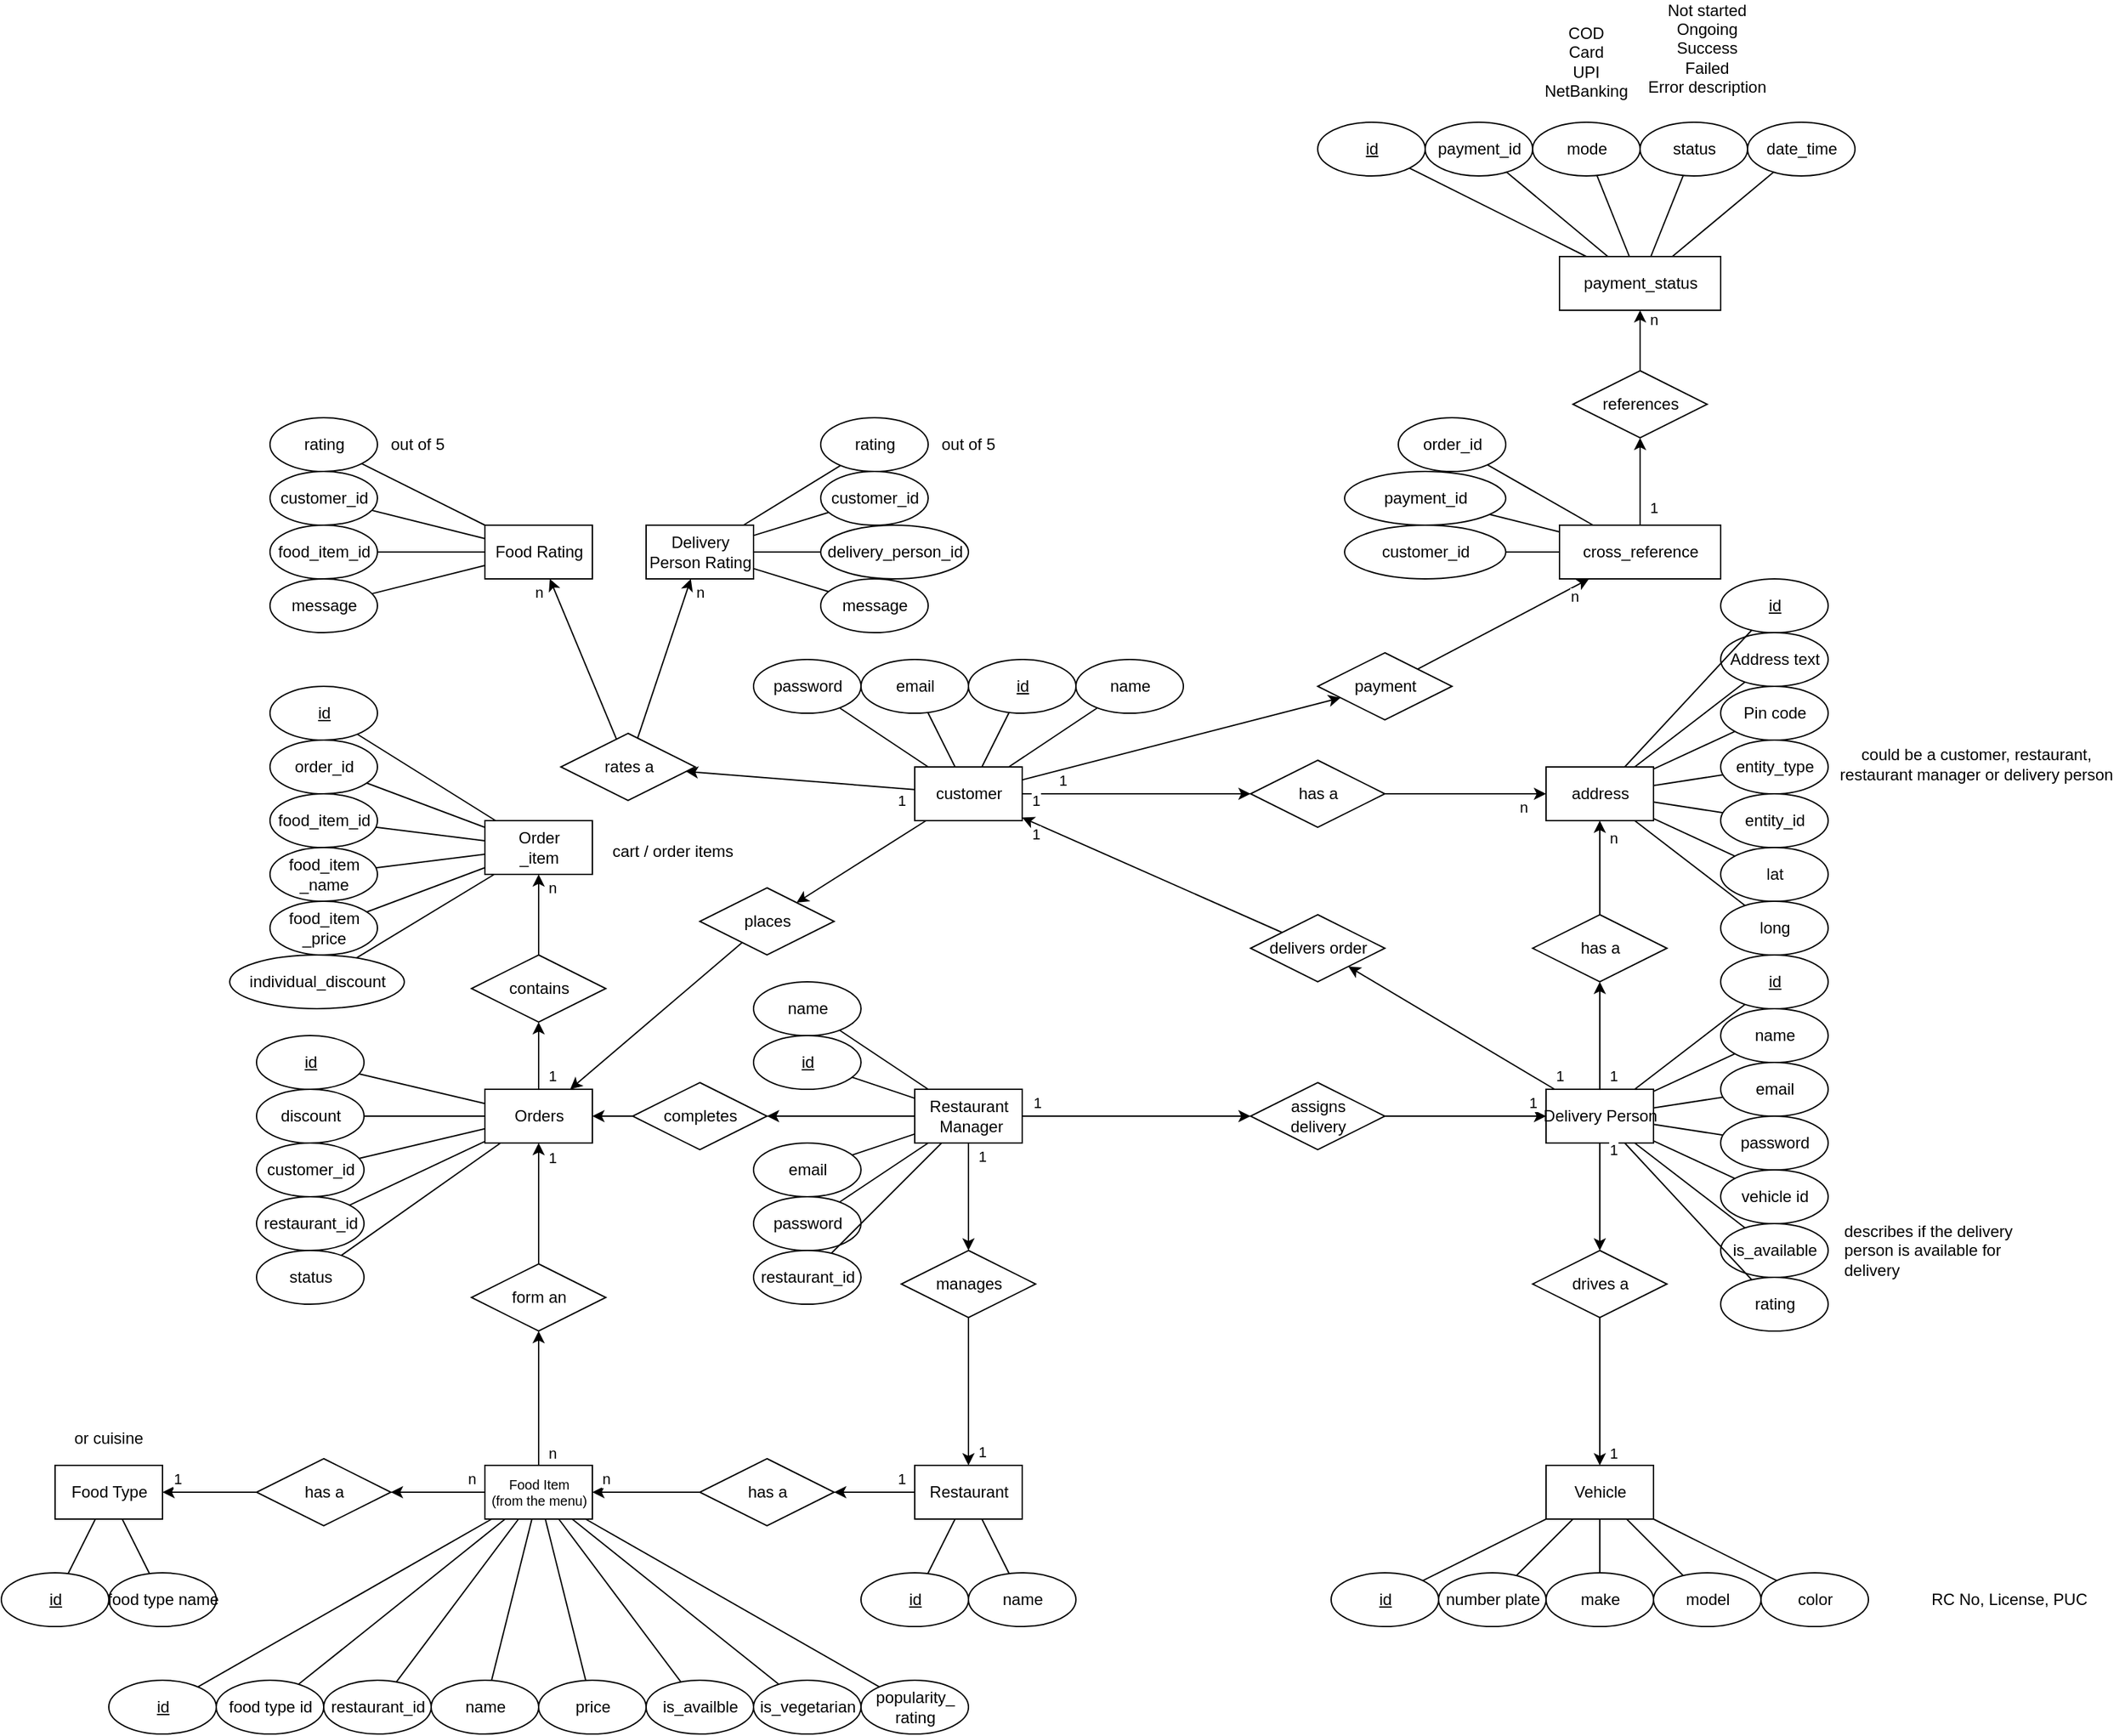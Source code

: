 <mxfile version="16.2.2" type="github">
  <diagram id="fd4n77I02KMqg5OLKuqp" name="Page-1">
    <mxGraphModel dx="1422" dy="1772" grid="1" gridSize="10" guides="1" tooltips="1" connect="1" arrows="1" fold="1" page="1" pageScale="1" pageWidth="1600" pageHeight="900" math="0" shadow="0">
      <root>
        <mxCell id="0" />
        <mxCell id="1" parent="0" />
        <mxCell id="MphkFnUnFCBE37njWN6I-1" value="customer" style="rounded=0;html=1;" parent="1" vertex="1">
          <mxGeometry x="720" y="140" width="80" height="40" as="geometry" />
        </mxCell>
        <mxCell id="MphkFnUnFCBE37njWN6I-2" value="id" style="ellipse;html=1;fontStyle=4" parent="1" vertex="1">
          <mxGeometry x="760" y="60" width="80" height="40" as="geometry" />
        </mxCell>
        <mxCell id="MphkFnUnFCBE37njWN6I-3" value="email" style="ellipse;html=1;" parent="1" vertex="1">
          <mxGeometry x="680" y="60" width="80" height="40" as="geometry" />
        </mxCell>
        <mxCell id="MphkFnUnFCBE37njWN6I-4" value="password" style="ellipse;html=1;" parent="1" vertex="1">
          <mxGeometry x="600" y="60" width="80" height="40" as="geometry" />
        </mxCell>
        <mxCell id="MphkFnUnFCBE37njWN6I-5" value="name" style="ellipse;html=1;" parent="1" vertex="1">
          <mxGeometry x="840" y="60" width="80" height="40" as="geometry" />
        </mxCell>
        <mxCell id="MphkFnUnFCBE37njWN6I-6" value="address" style="rounded=0;html=1;" parent="1" vertex="1">
          <mxGeometry x="1190" y="140" width="80" height="40" as="geometry" />
        </mxCell>
        <mxCell id="MphkFnUnFCBE37njWN6I-7" value="" style="endArrow=none;html=1;rounded=0;" parent="1" source="MphkFnUnFCBE37njWN6I-4" target="MphkFnUnFCBE37njWN6I-1" edge="1">
          <mxGeometry width="50" height="50" relative="1" as="geometry">
            <mxPoint x="960" y="310" as="sourcePoint" />
            <mxPoint x="1010" y="260" as="targetPoint" />
          </mxGeometry>
        </mxCell>
        <mxCell id="MphkFnUnFCBE37njWN6I-8" value="" style="endArrow=none;html=1;rounded=0;" parent="1" source="MphkFnUnFCBE37njWN6I-3" target="MphkFnUnFCBE37njWN6I-1" edge="1">
          <mxGeometry width="50" height="50" relative="1" as="geometry">
            <mxPoint x="690" y="170" as="sourcePoint" />
            <mxPoint x="730" y="170" as="targetPoint" />
          </mxGeometry>
        </mxCell>
        <mxCell id="MphkFnUnFCBE37njWN6I-9" value="" style="endArrow=none;html=1;rounded=0;" parent="1" source="MphkFnUnFCBE37njWN6I-2" target="MphkFnUnFCBE37njWN6I-1" edge="1">
          <mxGeometry width="50" height="50" relative="1" as="geometry">
            <mxPoint x="683.538" y="140.9" as="sourcePoint" />
            <mxPoint x="730" y="156.667" as="targetPoint" />
          </mxGeometry>
        </mxCell>
        <mxCell id="MphkFnUnFCBE37njWN6I-10" value="" style="endArrow=none;html=1;rounded=0;" parent="1" source="MphkFnUnFCBE37njWN6I-5" target="MphkFnUnFCBE37njWN6I-1" edge="1">
          <mxGeometry width="50" height="50" relative="1" as="geometry">
            <mxPoint x="674.0" y="106.0" as="sourcePoint" />
            <mxPoint x="740" y="150" as="targetPoint" />
          </mxGeometry>
        </mxCell>
        <mxCell id="MphkFnUnFCBE37njWN6I-11" value="" style="endArrow=classic;html=1;rounded=0;endFill=1;" parent="1" source="MphkFnUnFCBE37njWN6I-1" target="MphkFnUnFCBE37njWN6I-12" edge="1">
          <mxGeometry width="50" height="50" relative="1" as="geometry">
            <mxPoint x="960" y="310" as="sourcePoint" />
            <mxPoint x="1010" y="260" as="targetPoint" />
          </mxGeometry>
        </mxCell>
        <mxCell id="z6kcJXeky-D9c9EvKkV3-50" value="1" style="edgeLabel;html=1;align=center;verticalAlign=middle;resizable=0;points=[];" parent="MphkFnUnFCBE37njWN6I-11" vertex="1" connectable="0">
          <mxGeometry x="-0.92" y="-1" relative="1" as="geometry">
            <mxPoint x="3" y="4" as="offset" />
          </mxGeometry>
        </mxCell>
        <mxCell id="MphkFnUnFCBE37njWN6I-12" value="has a" style="shape=rhombus;perimeter=rhombusPerimeter;html=1;align=center;" parent="1" vertex="1">
          <mxGeometry x="970" y="135" width="100" height="50" as="geometry" />
        </mxCell>
        <mxCell id="MphkFnUnFCBE37njWN6I-13" value="" style="endArrow=classic;html=1;rounded=0;endFill=1;" parent="1" source="MphkFnUnFCBE37njWN6I-12" target="MphkFnUnFCBE37njWN6I-6" edge="1">
          <mxGeometry relative="1" as="geometry">
            <mxPoint x="1000" y="290" as="sourcePoint" />
            <mxPoint x="1160" y="290" as="targetPoint" />
          </mxGeometry>
        </mxCell>
        <mxCell id="z6kcJXeky-D9c9EvKkV3-51" value="&lt;div&gt;n&lt;/div&gt;" style="edgeLabel;html=1;align=center;verticalAlign=middle;resizable=0;points=[];" parent="MphkFnUnFCBE37njWN6I-13" vertex="1" connectable="0">
          <mxGeometry x="0.708" y="-2" relative="1" as="geometry">
            <mxPoint y="8" as="offset" />
          </mxGeometry>
        </mxCell>
        <mxCell id="MphkFnUnFCBE37njWN6I-14" value="id" style="ellipse;html=1;align=center;fontStyle=4" parent="1" vertex="1">
          <mxGeometry x="1320" width="80" height="40" as="geometry" />
        </mxCell>
        <mxCell id="MphkFnUnFCBE37njWN6I-16" value="Address text" style="ellipse;html=1;align=center;" parent="1" vertex="1">
          <mxGeometry x="1320" y="40" width="80" height="40" as="geometry" />
        </mxCell>
        <mxCell id="MphkFnUnFCBE37njWN6I-17" value="Pin code" style="ellipse;html=1;align=center;" parent="1" vertex="1">
          <mxGeometry x="1320" y="80" width="80" height="40" as="geometry" />
        </mxCell>
        <mxCell id="MphkFnUnFCBE37njWN6I-20" value="" style="endArrow=none;html=1;rounded=0;" parent="1" source="MphkFnUnFCBE37njWN6I-6" target="MphkFnUnFCBE37njWN6I-14" edge="1">
          <mxGeometry relative="1" as="geometry">
            <mxPoint x="1120" y="260" as="sourcePoint" />
            <mxPoint x="1280" y="260" as="targetPoint" />
          </mxGeometry>
        </mxCell>
        <mxCell id="MphkFnUnFCBE37njWN6I-22" value="" style="endArrow=none;html=1;rounded=0;" parent="1" source="MphkFnUnFCBE37njWN6I-6" target="MphkFnUnFCBE37njWN6I-16" edge="1">
          <mxGeometry relative="1" as="geometry">
            <mxPoint x="1260" y="160" as="sourcePoint" />
            <mxPoint x="1280.299" y="119.403" as="targetPoint" />
          </mxGeometry>
        </mxCell>
        <mxCell id="MphkFnUnFCBE37njWN6I-23" value="" style="endArrow=none;html=1;rounded=0;" parent="1" source="MphkFnUnFCBE37njWN6I-6" target="MphkFnUnFCBE37njWN6I-17" edge="1">
          <mxGeometry relative="1" as="geometry">
            <mxPoint x="1270" y="170" as="sourcePoint" />
            <mxPoint x="1290.299" y="129.403" as="targetPoint" />
          </mxGeometry>
        </mxCell>
        <mxCell id="MphkFnUnFCBE37njWN6I-26" value="&lt;div&gt;Restaurant&lt;/div&gt;&amp;nbsp;Manager" style="rounded=0;html=1;" parent="1" vertex="1">
          <mxGeometry x="720" y="380" width="80" height="40" as="geometry" />
        </mxCell>
        <mxCell id="MphkFnUnFCBE37njWN6I-28" value="Delivery Person" style="rounded=0;html=1;" parent="1" vertex="1">
          <mxGeometry x="1190" y="380" width="80" height="40" as="geometry" />
        </mxCell>
        <mxCell id="MphkFnUnFCBE37njWN6I-29" value="" style="endArrow=classic;html=1;rounded=0;endFill=1;" parent="1" source="MphkFnUnFCBE37njWN6I-26" target="MphkFnUnFCBE37njWN6I-30" edge="1">
          <mxGeometry width="50" height="50" relative="1" as="geometry">
            <mxPoint x="800" y="350" as="sourcePoint" />
            <mxPoint x="1010" y="450" as="targetPoint" />
          </mxGeometry>
        </mxCell>
        <mxCell id="z6kcJXeky-D9c9EvKkV3-58" value="1" style="edgeLabel;html=1;align=center;verticalAlign=middle;resizable=0;points=[];" parent="MphkFnUnFCBE37njWN6I-29" vertex="1" connectable="0">
          <mxGeometry x="-0.973" relative="1" as="geometry">
            <mxPoint x="8" y="-10" as="offset" />
          </mxGeometry>
        </mxCell>
        <mxCell id="MphkFnUnFCBE37njWN6I-30" value="&lt;div&gt;assigns&lt;/div&gt;&lt;div&gt;delivery&lt;/div&gt;" style="shape=rhombus;perimeter=rhombusPerimeter;html=1;align=center;" parent="1" vertex="1">
          <mxGeometry x="970" y="375" width="100" height="50" as="geometry" />
        </mxCell>
        <mxCell id="MphkFnUnFCBE37njWN6I-31" value="" style="endArrow=classic;html=1;rounded=0;endFill=1;" parent="1" source="MphkFnUnFCBE37njWN6I-30" target="MphkFnUnFCBE37njWN6I-28" edge="1">
          <mxGeometry relative="1" as="geometry">
            <mxPoint x="1000" y="480" as="sourcePoint" />
            <mxPoint x="1140" y="350" as="targetPoint" />
          </mxGeometry>
        </mxCell>
        <mxCell id="z6kcJXeky-D9c9EvKkV3-59" value="1" style="edgeLabel;html=1;align=center;verticalAlign=middle;resizable=0;points=[];" parent="MphkFnUnFCBE37njWN6I-31" vertex="1" connectable="0">
          <mxGeometry x="0.804" relative="1" as="geometry">
            <mxPoint x="2" y="-10" as="offset" />
          </mxGeometry>
        </mxCell>
        <mxCell id="MphkFnUnFCBE37njWN6I-32" value="" style="endArrow=none;html=1;rounded=0;startArrow=classic;startFill=1;" parent="1" source="MphkFnUnFCBE37njWN6I-1" target="MphkFnUnFCBE37njWN6I-33" edge="1">
          <mxGeometry width="50" height="50" relative="1" as="geometry">
            <mxPoint x="800" y="235" as="sourcePoint" />
            <mxPoint x="1010" y="335" as="targetPoint" />
          </mxGeometry>
        </mxCell>
        <mxCell id="z6kcJXeky-D9c9EvKkV3-57" value="1" style="edgeLabel;html=1;align=center;verticalAlign=middle;resizable=0;points=[];" parent="MphkFnUnFCBE37njWN6I-32" vertex="1" connectable="0">
          <mxGeometry x="-0.88" relative="1" as="geometry">
            <mxPoint x="-2" y="7" as="offset" />
          </mxGeometry>
        </mxCell>
        <mxCell id="MphkFnUnFCBE37njWN6I-33" value="delivers order" style="shape=rhombus;perimeter=rhombusPerimeter;html=1;align=center;" parent="1" vertex="1">
          <mxGeometry x="970" y="250" width="100" height="50" as="geometry" />
        </mxCell>
        <mxCell id="MphkFnUnFCBE37njWN6I-34" value="" style="endArrow=none;html=1;rounded=0;startArrow=classic;startFill=1;" parent="1" source="MphkFnUnFCBE37njWN6I-33" target="MphkFnUnFCBE37njWN6I-28" edge="1">
          <mxGeometry relative="1" as="geometry">
            <mxPoint x="1000" y="395" as="sourcePoint" />
            <mxPoint x="1140" y="265" as="targetPoint" />
          </mxGeometry>
        </mxCell>
        <mxCell id="z6kcJXeky-D9c9EvKkV3-56" value="1" style="edgeLabel;html=1;align=center;verticalAlign=middle;resizable=0;points=[];" parent="MphkFnUnFCBE37njWN6I-34" vertex="1" connectable="0">
          <mxGeometry x="0.887" y="1" relative="1" as="geometry">
            <mxPoint x="12" y="-4" as="offset" />
          </mxGeometry>
        </mxCell>
        <mxCell id="MphkFnUnFCBE37njWN6I-35" value="id" style="ellipse;html=1;align=center;fontStyle=4" parent="1" vertex="1">
          <mxGeometry x="1320" y="280" width="80" height="40" as="geometry" />
        </mxCell>
        <mxCell id="MphkFnUnFCBE37njWN6I-36" value="name" style="ellipse;html=1;align=center;" parent="1" vertex="1">
          <mxGeometry x="1320" y="320" width="80" height="40" as="geometry" />
        </mxCell>
        <mxCell id="MphkFnUnFCBE37njWN6I-39" value="" style="endArrow=none;html=1;rounded=0;" parent="1" source="MphkFnUnFCBE37njWN6I-28" target="MphkFnUnFCBE37njWN6I-35" edge="1">
          <mxGeometry relative="1" as="geometry">
            <mxPoint x="1140" y="280" as="sourcePoint" />
            <mxPoint x="1300" y="280" as="targetPoint" />
          </mxGeometry>
        </mxCell>
        <mxCell id="MphkFnUnFCBE37njWN6I-40" value="" style="endArrow=none;html=1;rounded=0;" parent="1" source="MphkFnUnFCBE37njWN6I-28" target="MphkFnUnFCBE37njWN6I-36" edge="1">
          <mxGeometry relative="1" as="geometry">
            <mxPoint x="1280" y="393.333" as="sourcePoint" />
            <mxPoint x="1325.449" y="380.077" as="targetPoint" />
          </mxGeometry>
        </mxCell>
        <mxCell id="MphkFnUnFCBE37njWN6I-42" value="email" style="ellipse;html=1;align=center;" parent="1" vertex="1">
          <mxGeometry x="1320" y="360" width="80" height="40" as="geometry" />
        </mxCell>
        <mxCell id="MphkFnUnFCBE37njWN6I-43" value="password" style="ellipse;html=1;align=center;" parent="1" vertex="1">
          <mxGeometry x="1320" y="400" width="80" height="40" as="geometry" />
        </mxCell>
        <mxCell id="MphkFnUnFCBE37njWN6I-44" value="vehicle id" style="ellipse;html=1;align=center;" parent="1" vertex="1">
          <mxGeometry x="1320" y="440" width="80" height="40" as="geometry" />
        </mxCell>
        <mxCell id="MphkFnUnFCBE37njWN6I-45" value="" style="endArrow=none;html=1;rounded=0;" parent="1" source="MphkFnUnFCBE37njWN6I-28" target="MphkFnUnFCBE37njWN6I-42" edge="1">
          <mxGeometry relative="1" as="geometry">
            <mxPoint x="1220" y="420" as="sourcePoint" />
            <mxPoint x="1380" y="420" as="targetPoint" />
          </mxGeometry>
        </mxCell>
        <mxCell id="MphkFnUnFCBE37njWN6I-46" value="" style="endArrow=none;html=1;rounded=0;" parent="1" source="MphkFnUnFCBE37njWN6I-28" target="MphkFnUnFCBE37njWN6I-43" edge="1">
          <mxGeometry relative="1" as="geometry">
            <mxPoint x="1220" y="420" as="sourcePoint" />
            <mxPoint x="1380" y="420" as="targetPoint" />
          </mxGeometry>
        </mxCell>
        <mxCell id="MphkFnUnFCBE37njWN6I-47" value="" style="endArrow=none;html=1;rounded=0;" parent="1" source="MphkFnUnFCBE37njWN6I-28" target="MphkFnUnFCBE37njWN6I-44" edge="1">
          <mxGeometry relative="1" as="geometry">
            <mxPoint x="1220" y="420" as="sourcePoint" />
            <mxPoint x="1380" y="420" as="targetPoint" />
          </mxGeometry>
        </mxCell>
        <mxCell id="MphkFnUnFCBE37njWN6I-49" value="" style="endArrow=none;html=1;rounded=0;startArrow=classic;startFill=1;" parent="1" target="MphkFnUnFCBE37njWN6I-50" edge="1">
          <mxGeometry width="50" height="50" relative="1" as="geometry">
            <mxPoint x="1230" y="660" as="sourcePoint" />
            <mxPoint x="1330" y="635" as="targetPoint" />
          </mxGeometry>
        </mxCell>
        <mxCell id="z6kcJXeky-D9c9EvKkV3-62" value="1" style="edgeLabel;html=1;align=center;verticalAlign=middle;resizable=0;points=[];" parent="MphkFnUnFCBE37njWN6I-49" vertex="1" connectable="0">
          <mxGeometry x="-0.933" y="-1" relative="1" as="geometry">
            <mxPoint x="9" y="-6" as="offset" />
          </mxGeometry>
        </mxCell>
        <mxCell id="MphkFnUnFCBE37njWN6I-50" value="drives a" style="shape=rhombus;perimeter=rhombusPerimeter;html=1;align=center;" parent="1" vertex="1">
          <mxGeometry x="1180" y="500" width="100" height="50" as="geometry" />
        </mxCell>
        <mxCell id="MphkFnUnFCBE37njWN6I-51" value="" style="endArrow=none;html=1;rounded=0;startArrow=classic;startFill=1;" parent="1" source="MphkFnUnFCBE37njWN6I-50" target="MphkFnUnFCBE37njWN6I-28" edge="1">
          <mxGeometry relative="1" as="geometry">
            <mxPoint x="1220" y="665" as="sourcePoint" />
            <mxPoint x="1326.314" y="430" as="targetPoint" />
          </mxGeometry>
        </mxCell>
        <mxCell id="z6kcJXeky-D9c9EvKkV3-60" value="1" style="edgeLabel;html=1;align=center;verticalAlign=middle;resizable=0;points=[];" parent="MphkFnUnFCBE37njWN6I-51" vertex="1" connectable="0">
          <mxGeometry x="0.88" y="1" relative="1" as="geometry">
            <mxPoint x="11" as="offset" />
          </mxGeometry>
        </mxCell>
        <mxCell id="MphkFnUnFCBE37njWN6I-52" value="Vehicle" style="rounded=0;html=1;" parent="1" vertex="1">
          <mxGeometry x="1190" y="660" width="80" height="40" as="geometry" />
        </mxCell>
        <mxCell id="MphkFnUnFCBE37njWN6I-53" value="" style="endArrow=classic;html=1;rounded=0;endFill=1;" parent="1" source="MphkFnUnFCBE37njWN6I-28" target="MphkFnUnFCBE37njWN6I-54" edge="1">
          <mxGeometry width="50" height="50" relative="1" as="geometry">
            <mxPoint x="1053.333" y="375" as="sourcePoint" />
            <mxPoint x="1320" y="365" as="targetPoint" />
          </mxGeometry>
        </mxCell>
        <mxCell id="z6kcJXeky-D9c9EvKkV3-52" value="1" style="edgeLabel;html=1;align=center;verticalAlign=middle;resizable=0;points=[];" parent="MphkFnUnFCBE37njWN6I-53" vertex="1" connectable="0">
          <mxGeometry x="-0.9" relative="1" as="geometry">
            <mxPoint x="10" y="-6" as="offset" />
          </mxGeometry>
        </mxCell>
        <mxCell id="MphkFnUnFCBE37njWN6I-54" value="&lt;div&gt;has a&lt;/div&gt;" style="shape=rhombus;perimeter=rhombusPerimeter;html=1;align=center;" parent="1" vertex="1">
          <mxGeometry x="1180" y="250" width="100" height="50" as="geometry" />
        </mxCell>
        <mxCell id="MphkFnUnFCBE37njWN6I-55" value="" style="endArrow=classic;html=1;rounded=0;endFill=1;" parent="1" source="MphkFnUnFCBE37njWN6I-54" target="MphkFnUnFCBE37njWN6I-6" edge="1">
          <mxGeometry relative="1" as="geometry">
            <mxPoint x="1210" y="395" as="sourcePoint" />
            <mxPoint x="1053.333" y="175" as="targetPoint" />
          </mxGeometry>
        </mxCell>
        <mxCell id="z6kcJXeky-D9c9EvKkV3-55" value="n" style="edgeLabel;html=1;align=center;verticalAlign=middle;resizable=0;points=[];" parent="MphkFnUnFCBE37njWN6I-55" vertex="1" connectable="0">
          <mxGeometry x="0.63" relative="1" as="geometry">
            <mxPoint x="10" as="offset" />
          </mxGeometry>
        </mxCell>
        <mxCell id="MphkFnUnFCBE37njWN6I-57" value="id" style="ellipse;html=1;align=center;fontStyle=4" parent="1" vertex="1">
          <mxGeometry x="1030" y="740" width="80" height="40" as="geometry" />
        </mxCell>
        <mxCell id="MphkFnUnFCBE37njWN6I-58" value="number plate" style="ellipse;html=1;align=center;" parent="1" vertex="1">
          <mxGeometry x="1110" y="740" width="80" height="40" as="geometry" />
        </mxCell>
        <mxCell id="MphkFnUnFCBE37njWN6I-59" value="make" style="ellipse;html=1;align=center;" parent="1" vertex="1">
          <mxGeometry x="1190" y="740" width="80" height="40" as="geometry" />
        </mxCell>
        <mxCell id="MphkFnUnFCBE37njWN6I-62" value="model" style="ellipse;html=1;align=center;" parent="1" vertex="1">
          <mxGeometry x="1270" y="740" width="80" height="40" as="geometry" />
        </mxCell>
        <mxCell id="MphkFnUnFCBE37njWN6I-63" value="color" style="ellipse;html=1;align=center;" parent="1" vertex="1">
          <mxGeometry x="1350" y="740" width="80" height="40" as="geometry" />
        </mxCell>
        <mxCell id="MphkFnUnFCBE37njWN6I-64" value="" style="endArrow=none;html=1;rounded=0;" parent="1" source="MphkFnUnFCBE37njWN6I-52" target="MphkFnUnFCBE37njWN6I-57" edge="1">
          <mxGeometry relative="1" as="geometry">
            <mxPoint x="1190" y="660" as="sourcePoint" />
            <mxPoint x="1350" y="660" as="targetPoint" />
          </mxGeometry>
        </mxCell>
        <mxCell id="MphkFnUnFCBE37njWN6I-67" value="" style="endArrow=none;html=1;rounded=0;" parent="1" source="MphkFnUnFCBE37njWN6I-52" target="MphkFnUnFCBE37njWN6I-58" edge="1">
          <mxGeometry relative="1" as="geometry">
            <mxPoint x="1240" y="660" as="sourcePoint" />
            <mxPoint x="1400" y="660" as="targetPoint" />
          </mxGeometry>
        </mxCell>
        <mxCell id="MphkFnUnFCBE37njWN6I-68" value="" style="endArrow=none;html=1;rounded=0;" parent="1" source="MphkFnUnFCBE37njWN6I-52" target="MphkFnUnFCBE37njWN6I-59" edge="1">
          <mxGeometry relative="1" as="geometry">
            <mxPoint x="1240" y="660" as="sourcePoint" />
            <mxPoint x="1400" y="660" as="targetPoint" />
          </mxGeometry>
        </mxCell>
        <mxCell id="MphkFnUnFCBE37njWN6I-69" value="" style="endArrow=none;html=1;rounded=0;" parent="1" source="MphkFnUnFCBE37njWN6I-52" target="MphkFnUnFCBE37njWN6I-62" edge="1">
          <mxGeometry relative="1" as="geometry">
            <mxPoint x="1240" y="660" as="sourcePoint" />
            <mxPoint x="1400" y="660" as="targetPoint" />
          </mxGeometry>
        </mxCell>
        <mxCell id="MphkFnUnFCBE37njWN6I-70" value="" style="endArrow=none;html=1;rounded=0;" parent="1" source="MphkFnUnFCBE37njWN6I-52" target="MphkFnUnFCBE37njWN6I-63" edge="1">
          <mxGeometry relative="1" as="geometry">
            <mxPoint x="1240" y="660" as="sourcePoint" />
            <mxPoint x="1400" y="660" as="targetPoint" />
          </mxGeometry>
        </mxCell>
        <mxCell id="MphkFnUnFCBE37njWN6I-71" value="&lt;div style=&quot;font-size: 10px;&quot;&gt;Food Item&lt;/div&gt;&lt;div style=&quot;font-size: 10px;&quot;&gt;(from the menu)&lt;/div&gt;" style="rounded=0;html=1;fontSize=10;" parent="1" vertex="1">
          <mxGeometry x="400" y="660" width="80" height="40" as="geometry" />
        </mxCell>
        <mxCell id="MphkFnUnFCBE37njWN6I-73" value="&lt;div&gt;Orders&lt;/div&gt;" style="rounded=0;html=1;" parent="1" vertex="1">
          <mxGeometry x="400" y="380" width="80" height="40" as="geometry" />
        </mxCell>
        <mxCell id="MphkFnUnFCBE37njWN6I-74" value="" style="endArrow=none;html=1;rounded=0;startArrow=classic;startFill=1;" parent="1" source="MphkFnUnFCBE37njWN6I-94" target="MphkFnUnFCBE37njWN6I-75" edge="1">
          <mxGeometry width="50" height="50" relative="1" as="geometry">
            <mxPoint x="760" y="620" as="sourcePoint" />
            <mxPoint x="860" y="665" as="targetPoint" />
          </mxGeometry>
        </mxCell>
        <mxCell id="z6kcJXeky-D9c9EvKkV3-64" value="1" style="edgeLabel;html=1;align=center;verticalAlign=middle;resizable=0;points=[];" parent="MphkFnUnFCBE37njWN6I-74" vertex="1" connectable="0">
          <mxGeometry x="-0.82" relative="1" as="geometry">
            <mxPoint x="10" as="offset" />
          </mxGeometry>
        </mxCell>
        <mxCell id="MphkFnUnFCBE37njWN6I-75" value="manages" style="shape=rhombus;perimeter=rhombusPerimeter;html=1;align=center;" parent="1" vertex="1">
          <mxGeometry x="710" y="500" width="100" height="50" as="geometry" />
        </mxCell>
        <mxCell id="MphkFnUnFCBE37njWN6I-76" value="" style="endArrow=none;html=1;rounded=0;startArrow=classic;startFill=1;" parent="1" source="MphkFnUnFCBE37njWN6I-75" target="MphkFnUnFCBE37njWN6I-26" edge="1">
          <mxGeometry relative="1" as="geometry">
            <mxPoint x="750" y="695" as="sourcePoint" />
            <mxPoint x="760" y="430" as="targetPoint" />
          </mxGeometry>
        </mxCell>
        <mxCell id="z6kcJXeky-D9c9EvKkV3-63" value="1" style="edgeLabel;html=1;align=center;verticalAlign=middle;resizable=0;points=[];" parent="MphkFnUnFCBE37njWN6I-76" vertex="1" connectable="0">
          <mxGeometry x="0.912" relative="1" as="geometry">
            <mxPoint x="10" y="6" as="offset" />
          </mxGeometry>
        </mxCell>
        <mxCell id="MphkFnUnFCBE37njWN6I-77" value="entity_type" style="ellipse;html=1;align=center;" parent="1" vertex="1">
          <mxGeometry x="1320" y="120" width="80" height="40" as="geometry" />
        </mxCell>
        <mxCell id="MphkFnUnFCBE37njWN6I-78" value="&lt;div&gt;could be a customer, restaurant,&lt;/div&gt;&lt;div&gt;restaurant manager or delivery person&lt;br&gt;&lt;/div&gt;" style="text;html=1;strokeColor=none;fillColor=none;align=center;verticalAlign=middle;rounded=0;" parent="1" vertex="1">
          <mxGeometry x="1420" y="115" width="180" height="45" as="geometry" />
        </mxCell>
        <mxCell id="MphkFnUnFCBE37njWN6I-79" value="" style="endArrow=none;html=1;rounded=0;" parent="1" source="MphkFnUnFCBE37njWN6I-6" target="MphkFnUnFCBE37njWN6I-77" edge="1">
          <mxGeometry relative="1" as="geometry">
            <mxPoint x="1270" y="180" as="sourcePoint" />
            <mxPoint x="1430" y="180" as="targetPoint" />
          </mxGeometry>
        </mxCell>
        <mxCell id="MphkFnUnFCBE37njWN6I-80" value="id" style="ellipse;html=1;fontStyle=4" parent="1" vertex="1">
          <mxGeometry x="600" y="340" width="80" height="40" as="geometry" />
        </mxCell>
        <mxCell id="MphkFnUnFCBE37njWN6I-81" value="email" style="ellipse;html=1;" parent="1" vertex="1">
          <mxGeometry x="600" y="420" width="80" height="40" as="geometry" />
        </mxCell>
        <mxCell id="MphkFnUnFCBE37njWN6I-82" value="password" style="ellipse;html=1;" parent="1" vertex="1">
          <mxGeometry x="600" y="460" width="80" height="40" as="geometry" />
        </mxCell>
        <mxCell id="MphkFnUnFCBE37njWN6I-83" value="name" style="ellipse;html=1;" parent="1" vertex="1">
          <mxGeometry x="600" y="300" width="80" height="40" as="geometry" />
        </mxCell>
        <mxCell id="MphkFnUnFCBE37njWN6I-84" value="" style="endArrow=none;html=1;rounded=0;" parent="1" source="MphkFnUnFCBE37njWN6I-82" target="MphkFnUnFCBE37njWN6I-26" edge="1">
          <mxGeometry relative="1" as="geometry">
            <mxPoint x="850" y="280" as="sourcePoint" />
            <mxPoint x="1010" y="280" as="targetPoint" />
          </mxGeometry>
        </mxCell>
        <mxCell id="MphkFnUnFCBE37njWN6I-85" value="" style="endArrow=none;html=1;rounded=0;" parent="1" source="MphkFnUnFCBE37njWN6I-81" target="MphkFnUnFCBE37njWN6I-26" edge="1">
          <mxGeometry relative="1" as="geometry">
            <mxPoint x="850" y="280" as="sourcePoint" />
            <mxPoint x="1010" y="280" as="targetPoint" />
          </mxGeometry>
        </mxCell>
        <mxCell id="MphkFnUnFCBE37njWN6I-86" value="" style="endArrow=none;html=1;rounded=0;" parent="1" source="MphkFnUnFCBE37njWN6I-80" target="MphkFnUnFCBE37njWN6I-26" edge="1">
          <mxGeometry relative="1" as="geometry">
            <mxPoint x="850" y="280" as="sourcePoint" />
            <mxPoint x="1010" y="280" as="targetPoint" />
          </mxGeometry>
        </mxCell>
        <mxCell id="MphkFnUnFCBE37njWN6I-87" value="" style="endArrow=none;html=1;rounded=0;" parent="1" source="MphkFnUnFCBE37njWN6I-83" target="MphkFnUnFCBE37njWN6I-26" edge="1">
          <mxGeometry relative="1" as="geometry">
            <mxPoint x="850" y="280" as="sourcePoint" />
            <mxPoint x="1010" y="280" as="targetPoint" />
          </mxGeometry>
        </mxCell>
        <mxCell id="MphkFnUnFCBE37njWN6I-89" value="food type id" style="ellipse;html=1;align=center;" parent="1" vertex="1">
          <mxGeometry x="200" y="820" width="80" height="40" as="geometry" />
        </mxCell>
        <mxCell id="MphkFnUnFCBE37njWN6I-90" value="id" style="ellipse;html=1;align=center;fontStyle=4" parent="1" vertex="1">
          <mxGeometry x="120" y="820" width="80" height="40" as="geometry" />
        </mxCell>
        <mxCell id="MphkFnUnFCBE37njWN6I-91" value="restaurant_id" style="ellipse;html=1;" parent="1" vertex="1">
          <mxGeometry x="600" y="500" width="80" height="40" as="geometry" />
        </mxCell>
        <mxCell id="MphkFnUnFCBE37njWN6I-92" value="" style="endArrow=none;html=1;rounded=0;" parent="1" source="MphkFnUnFCBE37njWN6I-91" target="MphkFnUnFCBE37njWN6I-26" edge="1">
          <mxGeometry relative="1" as="geometry">
            <mxPoint x="580" y="490" as="sourcePoint" />
            <mxPoint x="740" y="490" as="targetPoint" />
          </mxGeometry>
        </mxCell>
        <mxCell id="MphkFnUnFCBE37njWN6I-93" value="restaurant_id" style="ellipse;html=1;align=center;" parent="1" vertex="1">
          <mxGeometry x="280" y="820" width="80" height="40" as="geometry" />
        </mxCell>
        <mxCell id="MphkFnUnFCBE37njWN6I-94" value="Restaurant" style="rounded=0;html=1;" parent="1" vertex="1">
          <mxGeometry x="720" y="660" width="80" height="40" as="geometry" />
        </mxCell>
        <mxCell id="MphkFnUnFCBE37njWN6I-96" value="" style="endArrow=none;html=1;rounded=0;startArrow=classic;startFill=1;" parent="1" source="MphkFnUnFCBE37njWN6I-71" target="MphkFnUnFCBE37njWN6I-97" edge="1">
          <mxGeometry width="50" height="50" relative="1" as="geometry">
            <mxPoint x="900" y="690" as="sourcePoint" />
            <mxPoint x="1000" y="695" as="targetPoint" />
          </mxGeometry>
        </mxCell>
        <mxCell id="z6kcJXeky-D9c9EvKkV3-66" value="n" style="edgeLabel;html=1;align=center;verticalAlign=middle;resizable=0;points=[];" parent="MphkFnUnFCBE37njWN6I-96" vertex="1" connectable="0">
          <mxGeometry x="-0.88" relative="1" as="geometry">
            <mxPoint x="5" y="-10" as="offset" />
          </mxGeometry>
        </mxCell>
        <mxCell id="MphkFnUnFCBE37njWN6I-97" value="has a" style="shape=rhombus;perimeter=rhombusPerimeter;html=1;align=center;" parent="1" vertex="1">
          <mxGeometry x="560" y="655" width="100" height="50" as="geometry" />
        </mxCell>
        <mxCell id="MphkFnUnFCBE37njWN6I-98" value="" style="endArrow=none;html=1;rounded=0;startArrow=classic;startFill=1;" parent="1" source="MphkFnUnFCBE37njWN6I-97" target="MphkFnUnFCBE37njWN6I-94" edge="1">
          <mxGeometry relative="1" as="geometry">
            <mxPoint x="640" y="725" as="sourcePoint" />
            <mxPoint x="730" y="740" as="targetPoint" />
          </mxGeometry>
        </mxCell>
        <mxCell id="z6kcJXeky-D9c9EvKkV3-65" value="1" style="edgeLabel;html=1;align=center;verticalAlign=middle;resizable=0;points=[];" parent="MphkFnUnFCBE37njWN6I-98" vertex="1" connectable="0">
          <mxGeometry x="0.857" relative="1" as="geometry">
            <mxPoint x="-6" y="-10" as="offset" />
          </mxGeometry>
        </mxCell>
        <mxCell id="MphkFnUnFCBE37njWN6I-99" value="id" style="ellipse;html=1;align=center;fontStyle=4" parent="1" vertex="1">
          <mxGeometry x="680" y="740" width="80" height="40" as="geometry" />
        </mxCell>
        <mxCell id="MphkFnUnFCBE37njWN6I-100" value="name" style="ellipse;html=1;align=center;" parent="1" vertex="1">
          <mxGeometry x="760" y="740" width="80" height="40" as="geometry" />
        </mxCell>
        <mxCell id="MphkFnUnFCBE37njWN6I-102" value="Food Type" style="rounded=0;html=1;" parent="1" vertex="1">
          <mxGeometry x="80" y="660" width="80" height="40" as="geometry" />
        </mxCell>
        <mxCell id="MphkFnUnFCBE37njWN6I-103" value="food type name" style="ellipse;html=1;align=center;" parent="1" vertex="1">
          <mxGeometry x="120" y="740" width="80" height="40" as="geometry" />
        </mxCell>
        <mxCell id="MphkFnUnFCBE37njWN6I-104" value="id" style="ellipse;html=1;align=center;fontStyle=4" parent="1" vertex="1">
          <mxGeometry x="40" y="740" width="80" height="40" as="geometry" />
        </mxCell>
        <mxCell id="MphkFnUnFCBE37njWN6I-105" value="" style="endArrow=none;html=1;rounded=0;" parent="1" source="MphkFnUnFCBE37njWN6I-102" target="MphkFnUnFCBE37njWN6I-104" edge="1">
          <mxGeometry relative="1" as="geometry">
            <mxPoint x="230" y="680" as="sourcePoint" />
            <mxPoint x="390" y="680" as="targetPoint" />
          </mxGeometry>
        </mxCell>
        <mxCell id="MphkFnUnFCBE37njWN6I-106" value="" style="endArrow=none;html=1;rounded=0;" parent="1" source="MphkFnUnFCBE37njWN6I-102" target="MphkFnUnFCBE37njWN6I-103" edge="1">
          <mxGeometry relative="1" as="geometry">
            <mxPoint x="230" y="680" as="sourcePoint" />
            <mxPoint x="390" y="680" as="targetPoint" />
          </mxGeometry>
        </mxCell>
        <mxCell id="MphkFnUnFCBE37njWN6I-108" value="" style="endArrow=none;html=1;rounded=0;" parent="1" source="MphkFnUnFCBE37njWN6I-99" target="MphkFnUnFCBE37njWN6I-94" edge="1">
          <mxGeometry relative="1" as="geometry">
            <mxPoint x="500" y="640" as="sourcePoint" />
            <mxPoint x="660" y="640" as="targetPoint" />
          </mxGeometry>
        </mxCell>
        <mxCell id="MphkFnUnFCBE37njWN6I-109" value="" style="endArrow=none;html=1;rounded=0;" parent="1" source="MphkFnUnFCBE37njWN6I-100" target="MphkFnUnFCBE37njWN6I-94" edge="1">
          <mxGeometry relative="1" as="geometry">
            <mxPoint x="500" y="640" as="sourcePoint" />
            <mxPoint x="660" y="640" as="targetPoint" />
          </mxGeometry>
        </mxCell>
        <mxCell id="MphkFnUnFCBE37njWN6I-111" value="name" style="ellipse;html=1;align=center;" parent="1" vertex="1">
          <mxGeometry x="360" y="820" width="80" height="40" as="geometry" />
        </mxCell>
        <mxCell id="MphkFnUnFCBE37njWN6I-112" value="price" style="ellipse;html=1;align=center;" parent="1" vertex="1">
          <mxGeometry x="440" y="820" width="80" height="40" as="geometry" />
        </mxCell>
        <mxCell id="MphkFnUnFCBE37njWN6I-113" value="is_availble" style="ellipse;html=1;align=center;" parent="1" vertex="1">
          <mxGeometry x="520" y="820" width="80" height="40" as="geometry" />
        </mxCell>
        <mxCell id="MphkFnUnFCBE37njWN6I-114" value="" style="endArrow=none;html=1;rounded=0;" parent="1" source="MphkFnUnFCBE37njWN6I-71" target="MphkFnUnFCBE37njWN6I-90" edge="1">
          <mxGeometry relative="1" as="geometry">
            <mxPoint x="440" y="770" as="sourcePoint" />
            <mxPoint x="600" y="770" as="targetPoint" />
          </mxGeometry>
        </mxCell>
        <mxCell id="MphkFnUnFCBE37njWN6I-115" value="" style="endArrow=none;html=1;rounded=0;" parent="1" source="MphkFnUnFCBE37njWN6I-71" target="MphkFnUnFCBE37njWN6I-89" edge="1">
          <mxGeometry relative="1" as="geometry">
            <mxPoint x="440" y="770" as="sourcePoint" />
            <mxPoint x="600" y="770" as="targetPoint" />
          </mxGeometry>
        </mxCell>
        <mxCell id="MphkFnUnFCBE37njWN6I-116" value="" style="endArrow=none;html=1;rounded=0;" parent="1" source="MphkFnUnFCBE37njWN6I-71" target="MphkFnUnFCBE37njWN6I-93" edge="1">
          <mxGeometry relative="1" as="geometry">
            <mxPoint x="440" y="770" as="sourcePoint" />
            <mxPoint x="600" y="770" as="targetPoint" />
          </mxGeometry>
        </mxCell>
        <mxCell id="MphkFnUnFCBE37njWN6I-117" value="" style="endArrow=none;html=1;rounded=0;" parent="1" source="MphkFnUnFCBE37njWN6I-71" target="MphkFnUnFCBE37njWN6I-111" edge="1">
          <mxGeometry relative="1" as="geometry">
            <mxPoint x="440" y="770" as="sourcePoint" />
            <mxPoint x="600" y="770" as="targetPoint" />
          </mxGeometry>
        </mxCell>
        <mxCell id="MphkFnUnFCBE37njWN6I-118" value="" style="endArrow=none;html=1;rounded=0;" parent="1" source="MphkFnUnFCBE37njWN6I-71" target="MphkFnUnFCBE37njWN6I-112" edge="1">
          <mxGeometry relative="1" as="geometry">
            <mxPoint x="440" y="770" as="sourcePoint" />
            <mxPoint x="600" y="770" as="targetPoint" />
          </mxGeometry>
        </mxCell>
        <mxCell id="MphkFnUnFCBE37njWN6I-119" value="" style="endArrow=none;html=1;rounded=0;" parent="1" source="MphkFnUnFCBE37njWN6I-71" target="MphkFnUnFCBE37njWN6I-113" edge="1">
          <mxGeometry relative="1" as="geometry">
            <mxPoint x="440" y="770" as="sourcePoint" />
            <mxPoint x="600" y="770" as="targetPoint" />
          </mxGeometry>
        </mxCell>
        <mxCell id="MphkFnUnFCBE37njWN6I-120" value="" style="endArrow=none;html=1;rounded=0;startArrow=classic;startFill=1;" parent="1" source="MphkFnUnFCBE37njWN6I-102" target="MphkFnUnFCBE37njWN6I-121" edge="1">
          <mxGeometry width="50" height="50" relative="1" as="geometry">
            <mxPoint x="170" y="680" as="sourcePoint" />
            <mxPoint x="690" y="695" as="targetPoint" />
          </mxGeometry>
        </mxCell>
        <mxCell id="z6kcJXeky-D9c9EvKkV3-68" value="1" style="edgeLabel;html=1;align=center;verticalAlign=middle;resizable=0;points=[];" parent="MphkFnUnFCBE37njWN6I-120" vertex="1" connectable="0">
          <mxGeometry x="-0.703" relative="1" as="geometry">
            <mxPoint y="-10" as="offset" />
          </mxGeometry>
        </mxCell>
        <mxCell id="MphkFnUnFCBE37njWN6I-121" value="has a" style="shape=rhombus;perimeter=rhombusPerimeter;html=1;align=center;" parent="1" vertex="1">
          <mxGeometry x="230" y="655" width="100" height="50" as="geometry" />
        </mxCell>
        <mxCell id="MphkFnUnFCBE37njWN6I-122" value="" style="endArrow=none;html=1;rounded=0;startArrow=classic;startFill=1;" parent="1" source="MphkFnUnFCBE37njWN6I-121" target="MphkFnUnFCBE37njWN6I-71" edge="1">
          <mxGeometry relative="1" as="geometry">
            <mxPoint x="330" y="725" as="sourcePoint" />
            <mxPoint x="410" y="680" as="targetPoint" />
          </mxGeometry>
        </mxCell>
        <mxCell id="z6kcJXeky-D9c9EvKkV3-67" value="n" style="edgeLabel;html=1;align=center;verticalAlign=middle;resizable=0;points=[];" parent="MphkFnUnFCBE37njWN6I-122" vertex="1" connectable="0">
          <mxGeometry x="0.918" relative="1" as="geometry">
            <mxPoint x="-7" y="-10" as="offset" />
          </mxGeometry>
        </mxCell>
        <mxCell id="MphkFnUnFCBE37njWN6I-124" value="" style="endArrow=none;html=1;rounded=0;startArrow=classic;startFill=1;" parent="1" source="MphkFnUnFCBE37njWN6I-73" target="MphkFnUnFCBE37njWN6I-125" edge="1">
          <mxGeometry width="50" height="50" relative="1" as="geometry">
            <mxPoint x="310" y="525" as="sourcePoint" />
            <mxPoint x="823" y="540" as="targetPoint" />
          </mxGeometry>
        </mxCell>
        <mxCell id="z6kcJXeky-D9c9EvKkV3-70" value="1" style="edgeLabel;html=1;align=center;verticalAlign=middle;resizable=0;points=[];" parent="MphkFnUnFCBE37njWN6I-124" vertex="1" connectable="0">
          <mxGeometry x="-0.815" y="-1" relative="1" as="geometry">
            <mxPoint x="11" y="2" as="offset" />
          </mxGeometry>
        </mxCell>
        <mxCell id="MphkFnUnFCBE37njWN6I-125" value="form an" style="shape=rhombus;perimeter=rhombusPerimeter;html=1;align=center;" parent="1" vertex="1">
          <mxGeometry x="390" y="510" width="100" height="50" as="geometry" />
        </mxCell>
        <mxCell id="MphkFnUnFCBE37njWN6I-126" value="" style="endArrow=none;html=1;rounded=0;startArrow=classic;startFill=1;" parent="1" source="MphkFnUnFCBE37njWN6I-125" target="MphkFnUnFCBE37njWN6I-71" edge="1">
          <mxGeometry relative="1" as="geometry">
            <mxPoint x="463" y="570" as="sourcePoint" />
            <mxPoint x="500" y="620" as="targetPoint" />
          </mxGeometry>
        </mxCell>
        <mxCell id="z6kcJXeky-D9c9EvKkV3-69" value="n" style="edgeLabel;html=1;align=center;verticalAlign=middle;resizable=0;points=[];" parent="MphkFnUnFCBE37njWN6I-126" vertex="1" connectable="0">
          <mxGeometry x="0.925" relative="1" as="geometry">
            <mxPoint x="10" y="-6" as="offset" />
          </mxGeometry>
        </mxCell>
        <mxCell id="MphkFnUnFCBE37njWN6I-127" value="id" style="ellipse;html=1;fontStyle=4" parent="1" vertex="1">
          <mxGeometry x="230" y="340" width="80" height="40" as="geometry" />
        </mxCell>
        <mxCell id="MphkFnUnFCBE37njWN6I-131" value="discount" style="ellipse;html=1;" parent="1" vertex="1">
          <mxGeometry x="230" y="380" width="80" height="40" as="geometry" />
        </mxCell>
        <mxCell id="MphkFnUnFCBE37njWN6I-132" value="" style="endArrow=none;html=1;rounded=0;" parent="1" source="MphkFnUnFCBE37njWN6I-127" target="MphkFnUnFCBE37njWN6I-73" edge="1">
          <mxGeometry relative="1" as="geometry">
            <mxPoint x="390" y="440" as="sourcePoint" />
            <mxPoint x="550" y="440" as="targetPoint" />
          </mxGeometry>
        </mxCell>
        <mxCell id="MphkFnUnFCBE37njWN6I-136" value="" style="endArrow=none;html=1;rounded=0;" parent="1" source="MphkFnUnFCBE37njWN6I-131" target="MphkFnUnFCBE37njWN6I-73" edge="1">
          <mxGeometry relative="1" as="geometry">
            <mxPoint x="390" y="440" as="sourcePoint" />
            <mxPoint x="550" y="440" as="targetPoint" />
          </mxGeometry>
        </mxCell>
        <mxCell id="MphkFnUnFCBE37njWN6I-140" value="&lt;div&gt;Order&lt;/div&gt;_item" style="rounded=0;html=1;" parent="1" vertex="1">
          <mxGeometry x="400" y="180" width="80" height="40" as="geometry" />
        </mxCell>
        <mxCell id="MphkFnUnFCBE37njWN6I-141" value="food_item_id" style="ellipse;html=1;" parent="1" vertex="1">
          <mxGeometry x="240" y="160" width="80" height="40" as="geometry" />
        </mxCell>
        <mxCell id="MphkFnUnFCBE37njWN6I-142" value="&lt;div&gt;food_item&lt;/div&gt;&lt;div&gt;_name&lt;/div&gt;" style="ellipse;html=1;" parent="1" vertex="1">
          <mxGeometry x="240" y="200" width="80" height="40" as="geometry" />
        </mxCell>
        <mxCell id="MphkFnUnFCBE37njWN6I-143" value="&lt;div&gt;food_item&lt;/div&gt;&lt;div&gt;_price&lt;br&gt;&lt;/div&gt;" style="ellipse;html=1;" parent="1" vertex="1">
          <mxGeometry x="240" y="240" width="80" height="40" as="geometry" />
        </mxCell>
        <mxCell id="MphkFnUnFCBE37njWN6I-144" value="" style="endArrow=none;html=1;rounded=0;" parent="1" source="MphkFnUnFCBE37njWN6I-141" target="MphkFnUnFCBE37njWN6I-140" edge="1">
          <mxGeometry relative="1" as="geometry">
            <mxPoint x="520" y="330" as="sourcePoint" />
            <mxPoint x="680" y="330" as="targetPoint" />
          </mxGeometry>
        </mxCell>
        <mxCell id="MphkFnUnFCBE37njWN6I-145" value="" style="endArrow=none;html=1;rounded=0;" parent="1" source="MphkFnUnFCBE37njWN6I-142" target="MphkFnUnFCBE37njWN6I-140" edge="1">
          <mxGeometry relative="1" as="geometry">
            <mxPoint x="520" y="330" as="sourcePoint" />
            <mxPoint x="680" y="330" as="targetPoint" />
          </mxGeometry>
        </mxCell>
        <mxCell id="MphkFnUnFCBE37njWN6I-146" value="order_id" style="ellipse;html=1;" parent="1" vertex="1">
          <mxGeometry x="240" y="120" width="80" height="40" as="geometry" />
        </mxCell>
        <mxCell id="MphkFnUnFCBE37njWN6I-148" value="individual_discount" style="ellipse;html=1;" parent="1" vertex="1">
          <mxGeometry x="210" y="280" width="130" height="40" as="geometry" />
        </mxCell>
        <mxCell id="MphkFnUnFCBE37njWN6I-149" value="" style="endArrow=none;html=1;rounded=0;" parent="1" source="MphkFnUnFCBE37njWN6I-143" target="MphkFnUnFCBE37njWN6I-140" edge="1">
          <mxGeometry relative="1" as="geometry">
            <mxPoint x="520" y="330" as="sourcePoint" />
            <mxPoint x="680" y="330" as="targetPoint" />
          </mxGeometry>
        </mxCell>
        <mxCell id="MphkFnUnFCBE37njWN6I-150" value="" style="endArrow=none;html=1;rounded=0;" parent="1" source="MphkFnUnFCBE37njWN6I-148" target="MphkFnUnFCBE37njWN6I-140" edge="1">
          <mxGeometry relative="1" as="geometry">
            <mxPoint x="520" y="330" as="sourcePoint" />
            <mxPoint x="680" y="330" as="targetPoint" />
          </mxGeometry>
        </mxCell>
        <mxCell id="MphkFnUnFCBE37njWN6I-151" value="" style="endArrow=none;html=1;rounded=0;" parent="1" source="MphkFnUnFCBE37njWN6I-146" target="MphkFnUnFCBE37njWN6I-140" edge="1">
          <mxGeometry relative="1" as="geometry">
            <mxPoint x="520" y="330" as="sourcePoint" />
            <mxPoint x="680" y="330" as="targetPoint" />
          </mxGeometry>
        </mxCell>
        <mxCell id="MphkFnUnFCBE37njWN6I-153" value="" style="endArrow=none;html=1;rounded=0;startArrow=classic;startFill=1;" parent="1" source="MphkFnUnFCBE37njWN6I-140" target="MphkFnUnFCBE37njWN6I-154" edge="1">
          <mxGeometry width="50" height="50" relative="1" as="geometry">
            <mxPoint x="540" y="180" as="sourcePoint" />
            <mxPoint x="923" y="300" as="targetPoint" />
          </mxGeometry>
        </mxCell>
        <mxCell id="z6kcJXeky-D9c9EvKkV3-72" value="n" style="edgeLabel;html=1;align=center;verticalAlign=middle;resizable=0;points=[];" parent="MphkFnUnFCBE37njWN6I-153" vertex="1" connectable="0">
          <mxGeometry x="-0.817" relative="1" as="geometry">
            <mxPoint x="10" y="4" as="offset" />
          </mxGeometry>
        </mxCell>
        <mxCell id="MphkFnUnFCBE37njWN6I-154" value="contains" style="shape=rhombus;perimeter=rhombusPerimeter;html=1;align=center;" parent="1" vertex="1">
          <mxGeometry x="390" y="280" width="100" height="50" as="geometry" />
        </mxCell>
        <mxCell id="MphkFnUnFCBE37njWN6I-155" value="" style="endArrow=none;html=1;rounded=0;startArrow=classic;startFill=1;" parent="1" source="MphkFnUnFCBE37njWN6I-154" target="MphkFnUnFCBE37njWN6I-73" edge="1">
          <mxGeometry relative="1" as="geometry">
            <mxPoint x="563" y="330" as="sourcePoint" />
            <mxPoint x="540" y="420" as="targetPoint" />
          </mxGeometry>
        </mxCell>
        <mxCell id="z6kcJXeky-D9c9EvKkV3-71" value="1" style="edgeLabel;html=1;align=center;verticalAlign=middle;resizable=0;points=[];" parent="MphkFnUnFCBE37njWN6I-155" vertex="1" connectable="0">
          <mxGeometry x="0.871" relative="1" as="geometry">
            <mxPoint x="10" y="-7" as="offset" />
          </mxGeometry>
        </mxCell>
        <mxCell id="MphkFnUnFCBE37njWN6I-156" value="customer_id" style="ellipse;html=1;" parent="1" vertex="1">
          <mxGeometry x="230" y="420" width="80" height="40" as="geometry" />
        </mxCell>
        <mxCell id="MphkFnUnFCBE37njWN6I-157" value="" style="endArrow=none;html=1;rounded=0;" parent="1" source="MphkFnUnFCBE37njWN6I-156" target="MphkFnUnFCBE37njWN6I-73" edge="1">
          <mxGeometry relative="1" as="geometry">
            <mxPoint x="430" y="380" as="sourcePoint" />
            <mxPoint x="590" y="380" as="targetPoint" />
          </mxGeometry>
        </mxCell>
        <mxCell id="MphkFnUnFCBE37njWN6I-158" value="" style="endArrow=none;html=1;rounded=0;startArrow=classic;startFill=1;" parent="1" source="MphkFnUnFCBE37njWN6I-73" target="MphkFnUnFCBE37njWN6I-159" edge="1">
          <mxGeometry width="50" height="50" relative="1" as="geometry">
            <mxPoint x="560" y="310" as="sourcePoint" />
            <mxPoint x="1043" y="390" as="targetPoint" />
          </mxGeometry>
        </mxCell>
        <mxCell id="MphkFnUnFCBE37njWN6I-159" value="completes" style="shape=rhombus;perimeter=rhombusPerimeter;html=1;align=center;" parent="1" vertex="1">
          <mxGeometry x="510" y="375" width="100" height="50" as="geometry" />
        </mxCell>
        <mxCell id="MphkFnUnFCBE37njWN6I-160" value="" style="endArrow=none;html=1;rounded=0;startArrow=classic;startFill=1;" parent="1" source="MphkFnUnFCBE37njWN6I-159" target="MphkFnUnFCBE37njWN6I-26" edge="1">
          <mxGeometry relative="1" as="geometry">
            <mxPoint x="683" y="420" as="sourcePoint" />
            <mxPoint x="560" y="470" as="targetPoint" />
          </mxGeometry>
        </mxCell>
        <mxCell id="MphkFnUnFCBE37njWN6I-161" value="" style="endArrow=none;html=1;rounded=0;startArrow=classic;startFill=1;" parent="1" source="MphkFnUnFCBE37njWN6I-73" target="MphkFnUnFCBE37njWN6I-162" edge="1">
          <mxGeometry width="50" height="50" relative="1" as="geometry">
            <mxPoint x="530" y="180" as="sourcePoint" />
            <mxPoint x="1013" y="260" as="targetPoint" />
          </mxGeometry>
        </mxCell>
        <mxCell id="MphkFnUnFCBE37njWN6I-162" value="places" style="shape=rhombus;perimeter=rhombusPerimeter;html=1;align=center;" parent="1" vertex="1">
          <mxGeometry x="560" y="230" width="100" height="50" as="geometry" />
        </mxCell>
        <mxCell id="MphkFnUnFCBE37njWN6I-163" value="" style="endArrow=none;html=1;rounded=0;startArrow=classic;startFill=1;" parent="1" source="MphkFnUnFCBE37njWN6I-162" target="MphkFnUnFCBE37njWN6I-1" edge="1">
          <mxGeometry relative="1" as="geometry">
            <mxPoint x="653" y="290" as="sourcePoint" />
            <mxPoint x="530" y="340" as="targetPoint" />
          </mxGeometry>
        </mxCell>
        <mxCell id="MphkFnUnFCBE37njWN6I-164" value="status" style="ellipse;html=1;" parent="1" vertex="1">
          <mxGeometry x="230" y="500" width="80" height="40" as="geometry" />
        </mxCell>
        <mxCell id="MphkFnUnFCBE37njWN6I-166" value="" style="endArrow=none;html=1;rounded=0;" parent="1" source="MphkFnUnFCBE37njWN6I-164" target="MphkFnUnFCBE37njWN6I-73" edge="1">
          <mxGeometry relative="1" as="geometry">
            <mxPoint x="490" y="450" as="sourcePoint" />
            <mxPoint x="650" y="450" as="targetPoint" />
          </mxGeometry>
        </mxCell>
        <mxCell id="xk-wfnf7dNj0hYwly9Jf-2" value="popularity_&lt;br&gt;rating" style="ellipse;html=1;align=center;" parent="1" vertex="1">
          <mxGeometry x="680" y="820" width="80" height="40" as="geometry" />
        </mxCell>
        <mxCell id="xk-wfnf7dNj0hYwly9Jf-3" value="" style="endArrow=none;html=1;rounded=0;" parent="1" source="MphkFnUnFCBE37njWN6I-71" target="xk-wfnf7dNj0hYwly9Jf-2" edge="1">
          <mxGeometry relative="1" as="geometry">
            <mxPoint x="470" y="710" as="sourcePoint" />
            <mxPoint x="592.111" y="832.111" as="targetPoint" />
          </mxGeometry>
        </mxCell>
        <mxCell id="hFHx8pIXMIX-kc4Szl7J-3" value="id" style="ellipse;html=1;fontStyle=4" parent="1" vertex="1">
          <mxGeometry x="240" y="80" width="80" height="40" as="geometry" />
        </mxCell>
        <mxCell id="hFHx8pIXMIX-kc4Szl7J-4" value="" style="endArrow=none;html=1;rounded=0;" parent="1" source="hFHx8pIXMIX-kc4Szl7J-3" target="MphkFnUnFCBE37njWN6I-140" edge="1">
          <mxGeometry relative="1" as="geometry">
            <mxPoint x="322" y="162" as="sourcePoint" />
            <mxPoint x="410" y="195" as="targetPoint" />
          </mxGeometry>
        </mxCell>
        <mxCell id="28XECh3k2V8KZ9A2Tokv-1" value="cart / order items" style="text;html=1;strokeColor=none;fillColor=none;align=center;verticalAlign=middle;whiteSpace=wrap;rounded=0;" parent="1" vertex="1">
          <mxGeometry x="490" y="187.5" width="100" height="30" as="geometry" />
        </mxCell>
        <mxCell id="z6kcJXeky-D9c9EvKkV3-1" value="Food Rating" style="rounded=0;html=1;" parent="1" vertex="1">
          <mxGeometry x="400" y="-40" width="80" height="40" as="geometry" />
        </mxCell>
        <mxCell id="z6kcJXeky-D9c9EvKkV3-2" value="" style="endArrow=none;html=1;rounded=0;startArrow=classic;startFill=1;" parent="1" source="z6kcJXeky-D9c9EvKkV3-1" target="z6kcJXeky-D9c9EvKkV3-3" edge="1">
          <mxGeometry width="50" height="50" relative="1" as="geometry">
            <mxPoint x="359.998" y="260" as="sourcePoint" />
            <mxPoint x="909.55" y="140" as="targetPoint" />
          </mxGeometry>
        </mxCell>
        <mxCell id="z6kcJXeky-D9c9EvKkV3-75" value="n" style="edgeLabel;html=1;align=center;verticalAlign=middle;resizable=0;points=[];" parent="z6kcJXeky-D9c9EvKkV3-2" vertex="1" connectable="0">
          <mxGeometry x="-0.908" y="-1" relative="1" as="geometry">
            <mxPoint x="-10" y="4" as="offset" />
          </mxGeometry>
        </mxCell>
        <mxCell id="z6kcJXeky-D9c9EvKkV3-3" value="rates a" style="shape=rhombus;perimeter=rhombusPerimeter;html=1;align=center;" parent="1" vertex="1">
          <mxGeometry x="456.55" y="115" width="100" height="50" as="geometry" />
        </mxCell>
        <mxCell id="z6kcJXeky-D9c9EvKkV3-4" value="" style="endArrow=none;html=1;rounded=0;startArrow=classic;startFill=1;" parent="1" source="z6kcJXeky-D9c9EvKkV3-3" target="MphkFnUnFCBE37njWN6I-1" edge="1">
          <mxGeometry relative="1" as="geometry">
            <mxPoint x="549.55" y="170" as="sourcePoint" />
            <mxPoint x="624.971" y="60" as="targetPoint" />
          </mxGeometry>
        </mxCell>
        <mxCell id="z6kcJXeky-D9c9EvKkV3-73" value="1" style="edgeLabel;html=1;align=center;verticalAlign=middle;resizable=0;points=[];" parent="z6kcJXeky-D9c9EvKkV3-4" vertex="1" connectable="0">
          <mxGeometry x="0.962" relative="1" as="geometry">
            <mxPoint x="-7" y="8" as="offset" />
          </mxGeometry>
        </mxCell>
        <mxCell id="z6kcJXeky-D9c9EvKkV3-6" value="food_item_id" style="ellipse;html=1;" parent="1" vertex="1">
          <mxGeometry x="240" y="-40" width="80" height="40" as="geometry" />
        </mxCell>
        <mxCell id="z6kcJXeky-D9c9EvKkV3-7" value="" style="endArrow=none;html=1;rounded=0;" parent="1" source="z6kcJXeky-D9c9EvKkV3-6" target="z6kcJXeky-D9c9EvKkV3-1" edge="1">
          <mxGeometry relative="1" as="geometry">
            <mxPoint x="314.875" y="85.662" as="sourcePoint" />
            <mxPoint x="418.0" y="150" as="targetPoint" />
          </mxGeometry>
        </mxCell>
        <mxCell id="z6kcJXeky-D9c9EvKkV3-8" value="customer_id" style="ellipse;html=1;" parent="1" vertex="1">
          <mxGeometry x="240" y="-80" width="80" height="40" as="geometry" />
        </mxCell>
        <mxCell id="z6kcJXeky-D9c9EvKkV3-9" value="" style="endArrow=none;html=1;rounded=0;" parent="1" source="z6kcJXeky-D9c9EvKkV3-8" target="z6kcJXeky-D9c9EvKkV3-1" edge="1">
          <mxGeometry relative="1" as="geometry">
            <mxPoint x="314.875" y="45.662" as="sourcePoint" />
            <mxPoint x="400" y="-15" as="targetPoint" />
          </mxGeometry>
        </mxCell>
        <mxCell id="z6kcJXeky-D9c9EvKkV3-10" value="rating" style="ellipse;html=1;" parent="1" vertex="1">
          <mxGeometry x="240" y="-120" width="80" height="40" as="geometry" />
        </mxCell>
        <mxCell id="z6kcJXeky-D9c9EvKkV3-11" value="" style="endArrow=none;html=1;rounded=0;" parent="1" source="z6kcJXeky-D9c9EvKkV3-10" target="z6kcJXeky-D9c9EvKkV3-1" edge="1">
          <mxGeometry relative="1" as="geometry">
            <mxPoint x="314.875" y="5.662" as="sourcePoint" />
            <mxPoint x="400" y="-55" as="targetPoint" />
          </mxGeometry>
        </mxCell>
        <mxCell id="z6kcJXeky-D9c9EvKkV3-12" value="out of 5" style="text;html=1;strokeColor=none;fillColor=none;align=center;verticalAlign=middle;whiteSpace=wrap;rounded=0;" parent="1" vertex="1">
          <mxGeometry x="320" y="-115" width="60" height="30" as="geometry" />
        </mxCell>
        <mxCell id="z6kcJXeky-D9c9EvKkV3-15" value="is_available" style="ellipse;html=1;align=center;" parent="1" vertex="1">
          <mxGeometry x="1320" y="480" width="80" height="40" as="geometry" />
        </mxCell>
        <mxCell id="z6kcJXeky-D9c9EvKkV3-18" value="Delivery&lt;br&gt;Person Rating" style="rounded=0;html=1;" parent="1" vertex="1">
          <mxGeometry x="520" y="-40" width="80" height="40" as="geometry" />
        </mxCell>
        <mxCell id="z6kcJXeky-D9c9EvKkV3-19" value="" style="endArrow=none;html=1;rounded=0;startArrow=classic;startFill=1;" parent="1" source="z6kcJXeky-D9c9EvKkV3-18" target="z6kcJXeky-D9c9EvKkV3-3" edge="1">
          <mxGeometry width="50" height="50" relative="1" as="geometry">
            <mxPoint x="461.092" y="50" as="sourcePoint" />
            <mxPoint x="505.695" y="130.427" as="targetPoint" />
          </mxGeometry>
        </mxCell>
        <mxCell id="z6kcJXeky-D9c9EvKkV3-76" value="n" style="edgeLabel;html=1;align=center;verticalAlign=middle;resizable=0;points=[];" parent="z6kcJXeky-D9c9EvKkV3-19" vertex="1" connectable="0">
          <mxGeometry x="-0.913" relative="1" as="geometry">
            <mxPoint x="8" y="5" as="offset" />
          </mxGeometry>
        </mxCell>
        <mxCell id="z6kcJXeky-D9c9EvKkV3-20" value="delivery_person_id" style="ellipse;html=1;" parent="1" vertex="1">
          <mxGeometry x="650" y="-40" width="110" height="40" as="geometry" />
        </mxCell>
        <mxCell id="z6kcJXeky-D9c9EvKkV3-21" value="customer_id" style="ellipse;html=1;" parent="1" vertex="1">
          <mxGeometry x="650" y="-80" width="80" height="40" as="geometry" />
        </mxCell>
        <mxCell id="z6kcJXeky-D9c9EvKkV3-22" value="rating" style="ellipse;html=1;" parent="1" vertex="1">
          <mxGeometry x="650" y="-120" width="80" height="40" as="geometry" />
        </mxCell>
        <mxCell id="z6kcJXeky-D9c9EvKkV3-23" value="out of 5" style="text;html=1;strokeColor=none;fillColor=none;align=center;verticalAlign=middle;whiteSpace=wrap;rounded=0;" parent="1" vertex="1">
          <mxGeometry x="730" y="-115" width="60" height="30" as="geometry" />
        </mxCell>
        <mxCell id="z6kcJXeky-D9c9EvKkV3-24" value="" style="endArrow=none;html=1;rounded=0;" parent="1" source="z6kcJXeky-D9c9EvKkV3-18" target="z6kcJXeky-D9c9EvKkV3-22" edge="1">
          <mxGeometry relative="1" as="geometry">
            <mxPoint x="520" y="-130" as="sourcePoint" />
            <mxPoint x="600" y="-130" as="targetPoint" />
          </mxGeometry>
        </mxCell>
        <mxCell id="z6kcJXeky-D9c9EvKkV3-25" value="" style="endArrow=none;html=1;rounded=0;" parent="1" source="z6kcJXeky-D9c9EvKkV3-18" target="z6kcJXeky-D9c9EvKkV3-21" edge="1">
          <mxGeometry relative="1" as="geometry">
            <mxPoint x="530" y="-120" as="sourcePoint" />
            <mxPoint x="610" y="-120" as="targetPoint" />
          </mxGeometry>
        </mxCell>
        <mxCell id="z6kcJXeky-D9c9EvKkV3-26" value="" style="endArrow=none;html=1;rounded=0;" parent="1" source="z6kcJXeky-D9c9EvKkV3-18" target="z6kcJXeky-D9c9EvKkV3-20" edge="1">
          <mxGeometry relative="1" as="geometry">
            <mxPoint x="540" y="-110" as="sourcePoint" />
            <mxPoint x="620" y="-110" as="targetPoint" />
          </mxGeometry>
        </mxCell>
        <mxCell id="z6kcJXeky-D9c9EvKkV3-27" value="" style="endArrow=classic;html=1;rounded=0;endFill=1;" parent="1" source="MphkFnUnFCBE37njWN6I-1" target="z6kcJXeky-D9c9EvKkV3-28" edge="1">
          <mxGeometry width="50" height="50" relative="1" as="geometry">
            <mxPoint x="940" y="25" as="sourcePoint" />
            <mxPoint x="1150" y="125" as="targetPoint" />
          </mxGeometry>
        </mxCell>
        <mxCell id="z6kcJXeky-D9c9EvKkV3-77" value="1" style="edgeLabel;html=1;align=center;verticalAlign=middle;resizable=0;points=[];" parent="z6kcJXeky-D9c9EvKkV3-27" vertex="1" connectable="0">
          <mxGeometry x="-0.949" relative="1" as="geometry">
            <mxPoint x="24" y="2" as="offset" />
          </mxGeometry>
        </mxCell>
        <mxCell id="z6kcJXeky-D9c9EvKkV3-28" value="payment" style="shape=rhombus;perimeter=rhombusPerimeter;html=1;align=center;" parent="1" vertex="1">
          <mxGeometry x="1020" y="55" width="100" height="50" as="geometry" />
        </mxCell>
        <mxCell id="z6kcJXeky-D9c9EvKkV3-29" value="" style="endArrow=classic;html=1;rounded=0;endFill=1;" parent="1" source="z6kcJXeky-D9c9EvKkV3-28" target="z6kcJXeky-D9c9EvKkV3-30" edge="1">
          <mxGeometry relative="1" as="geometry">
            <mxPoint x="1140" y="155" as="sourcePoint" />
            <mxPoint x="1240" y="20" as="targetPoint" />
          </mxGeometry>
        </mxCell>
        <mxCell id="z6kcJXeky-D9c9EvKkV3-78" value="n" style="edgeLabel;html=1;align=center;verticalAlign=middle;resizable=0;points=[];" parent="z6kcJXeky-D9c9EvKkV3-29" vertex="1" connectable="0">
          <mxGeometry x="0.908" y="-1" relative="1" as="geometry">
            <mxPoint x="-6" y="9" as="offset" />
          </mxGeometry>
        </mxCell>
        <mxCell id="z6kcJXeky-D9c9EvKkV3-30" value="cross_reference" style="rounded=0;html=1;" parent="1" vertex="1">
          <mxGeometry x="1200" y="-40" width="120" height="40" as="geometry" />
        </mxCell>
        <mxCell id="z6kcJXeky-D9c9EvKkV3-32" value="order_id" style="ellipse;html=1;align=center;" parent="1" vertex="1">
          <mxGeometry x="1080" y="-120" width="80" height="40" as="geometry" />
        </mxCell>
        <mxCell id="z6kcJXeky-D9c9EvKkV3-33" value="payment_id" style="ellipse;html=1;align=center;fontStyle=0" parent="1" vertex="1">
          <mxGeometry x="1040" y="-80" width="120" height="40" as="geometry" />
        </mxCell>
        <mxCell id="z6kcJXeky-D9c9EvKkV3-34" value="" style="endArrow=none;html=1;rounded=0;" parent="1" source="z6kcJXeky-D9c9EvKkV3-33" target="z6kcJXeky-D9c9EvKkV3-30" edge="1">
          <mxGeometry width="50" height="50" relative="1" as="geometry">
            <mxPoint x="1090" y="-20" as="sourcePoint" />
            <mxPoint x="1140" y="-70" as="targetPoint" />
          </mxGeometry>
        </mxCell>
        <mxCell id="z6kcJXeky-D9c9EvKkV3-35" value="" style="endArrow=none;html=1;rounded=0;" parent="1" source="z6kcJXeky-D9c9EvKkV3-30" target="z6kcJXeky-D9c9EvKkV3-32" edge="1">
          <mxGeometry width="50" height="50" relative="1" as="geometry">
            <mxPoint x="1100" y="-10" as="sourcePoint" />
            <mxPoint x="1250" y="-130" as="targetPoint" />
          </mxGeometry>
        </mxCell>
        <mxCell id="z6kcJXeky-D9c9EvKkV3-36" value="payment_status" style="rounded=0;html=1;" parent="1" vertex="1">
          <mxGeometry x="1200" y="-240" width="120" height="40" as="geometry" />
        </mxCell>
        <mxCell id="z6kcJXeky-D9c9EvKkV3-37" value="mode" style="ellipse;html=1;align=center;" parent="1" vertex="1">
          <mxGeometry x="1180" y="-340" width="80" height="40" as="geometry" />
        </mxCell>
        <mxCell id="z6kcJXeky-D9c9EvKkV3-39" value="status" style="ellipse;html=1;align=center;" parent="1" vertex="1">
          <mxGeometry x="1260" y="-340" width="80" height="40" as="geometry" />
        </mxCell>
        <mxCell id="z6kcJXeky-D9c9EvKkV3-40" value="date_time" style="ellipse;html=1;align=center;" parent="1" vertex="1">
          <mxGeometry x="1340" y="-340" width="80" height="40" as="geometry" />
        </mxCell>
        <mxCell id="z6kcJXeky-D9c9EvKkV3-41" value="" style="endArrow=none;html=1;rounded=0;" parent="1" source="z6kcJXeky-D9c9EvKkV3-36" target="mEmtIVpSeIqT6lUs6mAI-8" edge="1">
          <mxGeometry width="50" height="50" relative="1" as="geometry">
            <mxPoint x="1090" y="-80" as="sourcePoint" />
            <mxPoint x="1160.58" y="-302.85" as="targetPoint" />
          </mxGeometry>
        </mxCell>
        <mxCell id="z6kcJXeky-D9c9EvKkV3-42" value="" style="endArrow=none;html=1;rounded=0;" parent="1" source="z6kcJXeky-D9c9EvKkV3-36" target="z6kcJXeky-D9c9EvKkV3-37" edge="1">
          <mxGeometry width="50" height="50" relative="1" as="geometry">
            <mxPoint x="1242" y="-230" as="sourcePoint" />
            <mxPoint x="1152.938" y="-293.615" as="targetPoint" />
          </mxGeometry>
        </mxCell>
        <mxCell id="z6kcJXeky-D9c9EvKkV3-43" value="" style="endArrow=none;html=1;rounded=0;" parent="1" source="z6kcJXeky-D9c9EvKkV3-36" target="z6kcJXeky-D9c9EvKkV3-39" edge="1">
          <mxGeometry width="50" height="50" relative="1" as="geometry">
            <mxPoint x="1252" y="-220" as="sourcePoint" />
            <mxPoint x="1162.938" y="-283.615" as="targetPoint" />
          </mxGeometry>
        </mxCell>
        <mxCell id="z6kcJXeky-D9c9EvKkV3-44" value="" style="endArrow=none;html=1;rounded=0;" parent="1" source="z6kcJXeky-D9c9EvKkV3-36" target="z6kcJXeky-D9c9EvKkV3-40" edge="1">
          <mxGeometry width="50" height="50" relative="1" as="geometry">
            <mxPoint x="1262" y="-210" as="sourcePoint" />
            <mxPoint x="1172.938" y="-273.615" as="targetPoint" />
          </mxGeometry>
        </mxCell>
        <mxCell id="z6kcJXeky-D9c9EvKkV3-46" value="" style="endArrow=classic;html=1;rounded=0;endFill=1;" parent="1" source="z6kcJXeky-D9c9EvKkV3-30" target="z6kcJXeky-D9c9EvKkV3-47" edge="1">
          <mxGeometry width="50" height="50" relative="1" as="geometry">
            <mxPoint x="1190" y="-105" as="sourcePoint" />
            <mxPoint x="1400" y="-5" as="targetPoint" />
          </mxGeometry>
        </mxCell>
        <mxCell id="z6kcJXeky-D9c9EvKkV3-79" value="1" style="edgeLabel;html=1;align=center;verticalAlign=middle;resizable=0;points=[];" parent="z6kcJXeky-D9c9EvKkV3-46" vertex="1" connectable="0">
          <mxGeometry x="-0.6" y="-1" relative="1" as="geometry">
            <mxPoint x="9" as="offset" />
          </mxGeometry>
        </mxCell>
        <mxCell id="z6kcJXeky-D9c9EvKkV3-47" value="references" style="shape=rhombus;perimeter=rhombusPerimeter;html=1;align=center;" parent="1" vertex="1">
          <mxGeometry x="1210" y="-155" width="100" height="50" as="geometry" />
        </mxCell>
        <mxCell id="z6kcJXeky-D9c9EvKkV3-48" value="" style="endArrow=classic;html=1;rounded=0;endFill=1;" parent="1" source="z6kcJXeky-D9c9EvKkV3-47" target="z6kcJXeky-D9c9EvKkV3-36" edge="1">
          <mxGeometry relative="1" as="geometry">
            <mxPoint x="1390" y="25" as="sourcePoint" />
            <mxPoint x="1580" y="-105" as="targetPoint" />
          </mxGeometry>
        </mxCell>
        <mxCell id="z6kcJXeky-D9c9EvKkV3-80" value="n" style="edgeLabel;html=1;align=center;verticalAlign=middle;resizable=0;points=[];" parent="z6kcJXeky-D9c9EvKkV3-48" vertex="1" connectable="0">
          <mxGeometry x="0.697" relative="1" as="geometry">
            <mxPoint x="10" as="offset" />
          </mxGeometry>
        </mxCell>
        <mxCell id="z6kcJXeky-D9c9EvKkV3-81" value="&lt;div&gt;COD&lt;/div&gt;&lt;div&gt;Card&lt;/div&gt;&lt;div&gt;UPI&lt;br&gt;&lt;/div&gt;&lt;div&gt;NetBanking&lt;br&gt;&lt;/div&gt;" style="text;html=1;strokeColor=none;fillColor=none;align=center;verticalAlign=middle;whiteSpace=wrap;rounded=0;" parent="1" vertex="1">
          <mxGeometry x="1180" y="-410" width="80" height="50" as="geometry" />
        </mxCell>
        <mxCell id="z6kcJXeky-D9c9EvKkV3-82" value="&lt;div&gt;Not started&lt;/div&gt;&lt;div&gt;Ongoing&lt;/div&gt;&lt;div&gt;Success&lt;/div&gt;&lt;div&gt;Failed&lt;br&gt;&lt;/div&gt;&lt;div&gt;Error description&lt;br&gt;&lt;/div&gt;" style="text;html=1;strokeColor=none;fillColor=none;align=center;verticalAlign=middle;whiteSpace=wrap;rounded=0;" parent="1" vertex="1">
          <mxGeometry x="1260" y="-430" width="100" height="70" as="geometry" />
        </mxCell>
        <mxCell id="GEWRhIi6NzWPj_lL-UAd-1" value="message" style="ellipse;html=1;" parent="1" vertex="1">
          <mxGeometry x="240" width="80" height="40" as="geometry" />
        </mxCell>
        <mxCell id="GEWRhIi6NzWPj_lL-UAd-2" value="" style="endArrow=none;html=1;rounded=0;" parent="1" source="GEWRhIi6NzWPj_lL-UAd-1" target="z6kcJXeky-D9c9EvKkV3-1" edge="1">
          <mxGeometry relative="1" as="geometry">
            <mxPoint x="330" y="-10" as="sourcePoint" />
            <mxPoint x="410" y="-10" as="targetPoint" />
          </mxGeometry>
        </mxCell>
        <mxCell id="GEWRhIi6NzWPj_lL-UAd-3" value="message" style="ellipse;html=1;" parent="1" vertex="1">
          <mxGeometry x="650" width="80" height="40" as="geometry" />
        </mxCell>
        <mxCell id="GEWRhIi6NzWPj_lL-UAd-4" value="" style="endArrow=none;html=1;rounded=0;" parent="1" source="z6kcJXeky-D9c9EvKkV3-18" target="GEWRhIi6NzWPj_lL-UAd-3" edge="1">
          <mxGeometry relative="1" as="geometry">
            <mxPoint x="610" y="-10" as="sourcePoint" />
            <mxPoint x="660" y="-10" as="targetPoint" />
          </mxGeometry>
        </mxCell>
        <mxCell id="GEWRhIi6NzWPj_lL-UAd-5" value="or cuisine" style="text;html=1;strokeColor=none;fillColor=none;align=center;verticalAlign=middle;whiteSpace=wrap;rounded=0;" parent="1" vertex="1">
          <mxGeometry x="90" y="625" width="60" height="30" as="geometry" />
        </mxCell>
        <mxCell id="De0WTUnxWkmHI9MpidZQ-1" value="is_vegetarian" style="ellipse;html=1;align=center;" parent="1" vertex="1">
          <mxGeometry x="600" y="820" width="80" height="40" as="geometry" />
        </mxCell>
        <mxCell id="De0WTUnxWkmHI9MpidZQ-2" value="" style="endArrow=none;html=1;rounded=0;" parent="1" source="MphkFnUnFCBE37njWN6I-71" target="De0WTUnxWkmHI9MpidZQ-1" edge="1">
          <mxGeometry relative="1" as="geometry">
            <mxPoint x="490" y="710" as="sourcePoint" />
            <mxPoint x="741.716" y="835.858" as="targetPoint" />
          </mxGeometry>
        </mxCell>
        <mxCell id="De0WTUnxWkmHI9MpidZQ-3" value="" style="endArrow=none;html=1;rounded=0;" parent="1" source="MphkFnUnFCBE37njWN6I-28" target="z6kcJXeky-D9c9EvKkV3-15" edge="1">
          <mxGeometry relative="1" as="geometry">
            <mxPoint x="1280.0" y="428.462" as="sourcePoint" />
            <mxPoint x="1340.608" y="456.434" as="targetPoint" />
          </mxGeometry>
        </mxCell>
        <mxCell id="De0WTUnxWkmHI9MpidZQ-4" value="describes if the delivery person is available for delivery" style="text;html=1;strokeColor=none;fillColor=none;align=left;verticalAlign=middle;whiteSpace=wrap;rounded=0;" parent="1" vertex="1">
          <mxGeometry x="1410" y="485" width="160" height="30" as="geometry" />
        </mxCell>
        <mxCell id="De0WTUnxWkmHI9MpidZQ-5" value="lat" style="ellipse;html=1;align=center;" parent="1" vertex="1">
          <mxGeometry x="1320" y="200" width="80" height="40" as="geometry" />
        </mxCell>
        <mxCell id="De0WTUnxWkmHI9MpidZQ-6" value="long" style="ellipse;html=1;align=center;" parent="1" vertex="1">
          <mxGeometry x="1320" y="240" width="80" height="40" as="geometry" />
        </mxCell>
        <mxCell id="De0WTUnxWkmHI9MpidZQ-7" value="" style="endArrow=none;html=1;rounded=0;" parent="1" source="MphkFnUnFCBE37njWN6I-6" target="De0WTUnxWkmHI9MpidZQ-5" edge="1">
          <mxGeometry relative="1" as="geometry">
            <mxPoint x="1280" y="169.068" as="sourcePoint" />
            <mxPoint x="1320.02" y="168.135" as="targetPoint" />
          </mxGeometry>
        </mxCell>
        <mxCell id="De0WTUnxWkmHI9MpidZQ-8" value="" style="endArrow=none;html=1;rounded=0;" parent="1" source="MphkFnUnFCBE37njWN6I-6" target="De0WTUnxWkmHI9MpidZQ-6" edge="1">
          <mxGeometry relative="1" as="geometry">
            <mxPoint x="1280" y="182.547" as="sourcePoint" />
            <mxPoint x="1325.989" y="196.973" as="targetPoint" />
          </mxGeometry>
        </mxCell>
        <mxCell id="uCWmKZGftLplCCM8VmcW-3" value="entity_id" style="ellipse;html=1;align=center;" parent="1" vertex="1">
          <mxGeometry x="1320" y="160" width="80" height="40" as="geometry" />
        </mxCell>
        <mxCell id="uCWmKZGftLplCCM8VmcW-4" value="" style="endArrow=none;html=1;rounded=0;" parent="1" source="MphkFnUnFCBE37njWN6I-6" target="uCWmKZGftLplCCM8VmcW-3" edge="1">
          <mxGeometry relative="1" as="geometry">
            <mxPoint x="1280" y="163.846" as="sourcePoint" />
            <mxPoint x="1331.769" y="155.882" as="targetPoint" />
          </mxGeometry>
        </mxCell>
        <mxCell id="mEmtIVpSeIqT6lUs6mAI-1" value="RC No, License, PUC" style="text;html=1;strokeColor=none;fillColor=none;align=center;verticalAlign=middle;whiteSpace=wrap;rounded=0;" parent="1" vertex="1">
          <mxGeometry x="1450" y="745" width="170" height="30" as="geometry" />
        </mxCell>
        <mxCell id="mEmtIVpSeIqT6lUs6mAI-2" value="restaurant_id" style="ellipse;html=1;" parent="1" vertex="1">
          <mxGeometry x="230" y="460" width="80" height="40" as="geometry" />
        </mxCell>
        <mxCell id="mEmtIVpSeIqT6lUs6mAI-3" value="" style="endArrow=none;html=1;rounded=0;" parent="1" source="mEmtIVpSeIqT6lUs6mAI-2" target="MphkFnUnFCBE37njWN6I-73" edge="1">
          <mxGeometry width="50" height="50" relative="1" as="geometry">
            <mxPoint x="470" y="590" as="sourcePoint" />
            <mxPoint x="520" y="540" as="targetPoint" />
          </mxGeometry>
        </mxCell>
        <mxCell id="mEmtIVpSeIqT6lUs6mAI-4" value="rating" style="ellipse;html=1;align=center;" parent="1" vertex="1">
          <mxGeometry x="1320" y="520" width="80" height="40" as="geometry" />
        </mxCell>
        <mxCell id="mEmtIVpSeIqT6lUs6mAI-5" value="" style="endArrow=none;html=1;rounded=0;" parent="1" source="MphkFnUnFCBE37njWN6I-28" target="mEmtIVpSeIqT6lUs6mAI-4" edge="1">
          <mxGeometry relative="1" as="geometry">
            <mxPoint x="1266.015" y="430.0" as="sourcePoint" />
            <mxPoint x="1348.244" y="493.217" as="targetPoint" />
          </mxGeometry>
        </mxCell>
        <mxCell id="mEmtIVpSeIqT6lUs6mAI-6" value="id" style="ellipse;html=1;align=center;fontStyle=4" parent="1" vertex="1">
          <mxGeometry x="1020" y="-340" width="80" height="40" as="geometry" />
        </mxCell>
        <mxCell id="mEmtIVpSeIqT6lUs6mAI-7" value="" style="endArrow=none;html=1;rounded=0;" parent="1" source="z6kcJXeky-D9c9EvKkV3-36" target="mEmtIVpSeIqT6lUs6mAI-6" edge="1">
          <mxGeometry width="50" height="50" relative="1" as="geometry">
            <mxPoint x="1190" y="-260" as="sourcePoint" />
            <mxPoint x="1240" y="-310" as="targetPoint" />
          </mxGeometry>
        </mxCell>
        <mxCell id="mEmtIVpSeIqT6lUs6mAI-8" value="payment_id" style="ellipse;html=1;align=center;" parent="1" vertex="1">
          <mxGeometry x="1100" y="-340" width="80" height="40" as="geometry" />
        </mxCell>
        <mxCell id="mEmtIVpSeIqT6lUs6mAI-9" value="customer_id" style="ellipse;html=1;align=center;fontStyle=0" parent="1" vertex="1">
          <mxGeometry x="1040" y="-40" width="120" height="40" as="geometry" />
        </mxCell>
        <mxCell id="mEmtIVpSeIqT6lUs6mAI-10" value="" style="endArrow=none;html=1;rounded=0;" parent="1" source="mEmtIVpSeIqT6lUs6mAI-9" target="z6kcJXeky-D9c9EvKkV3-30" edge="1">
          <mxGeometry width="50" height="50" relative="1" as="geometry">
            <mxPoint x="1158.296" y="-38.133" as="sourcePoint" />
            <mxPoint x="1210" y="-25" as="targetPoint" />
          </mxGeometry>
        </mxCell>
      </root>
    </mxGraphModel>
  </diagram>
</mxfile>

